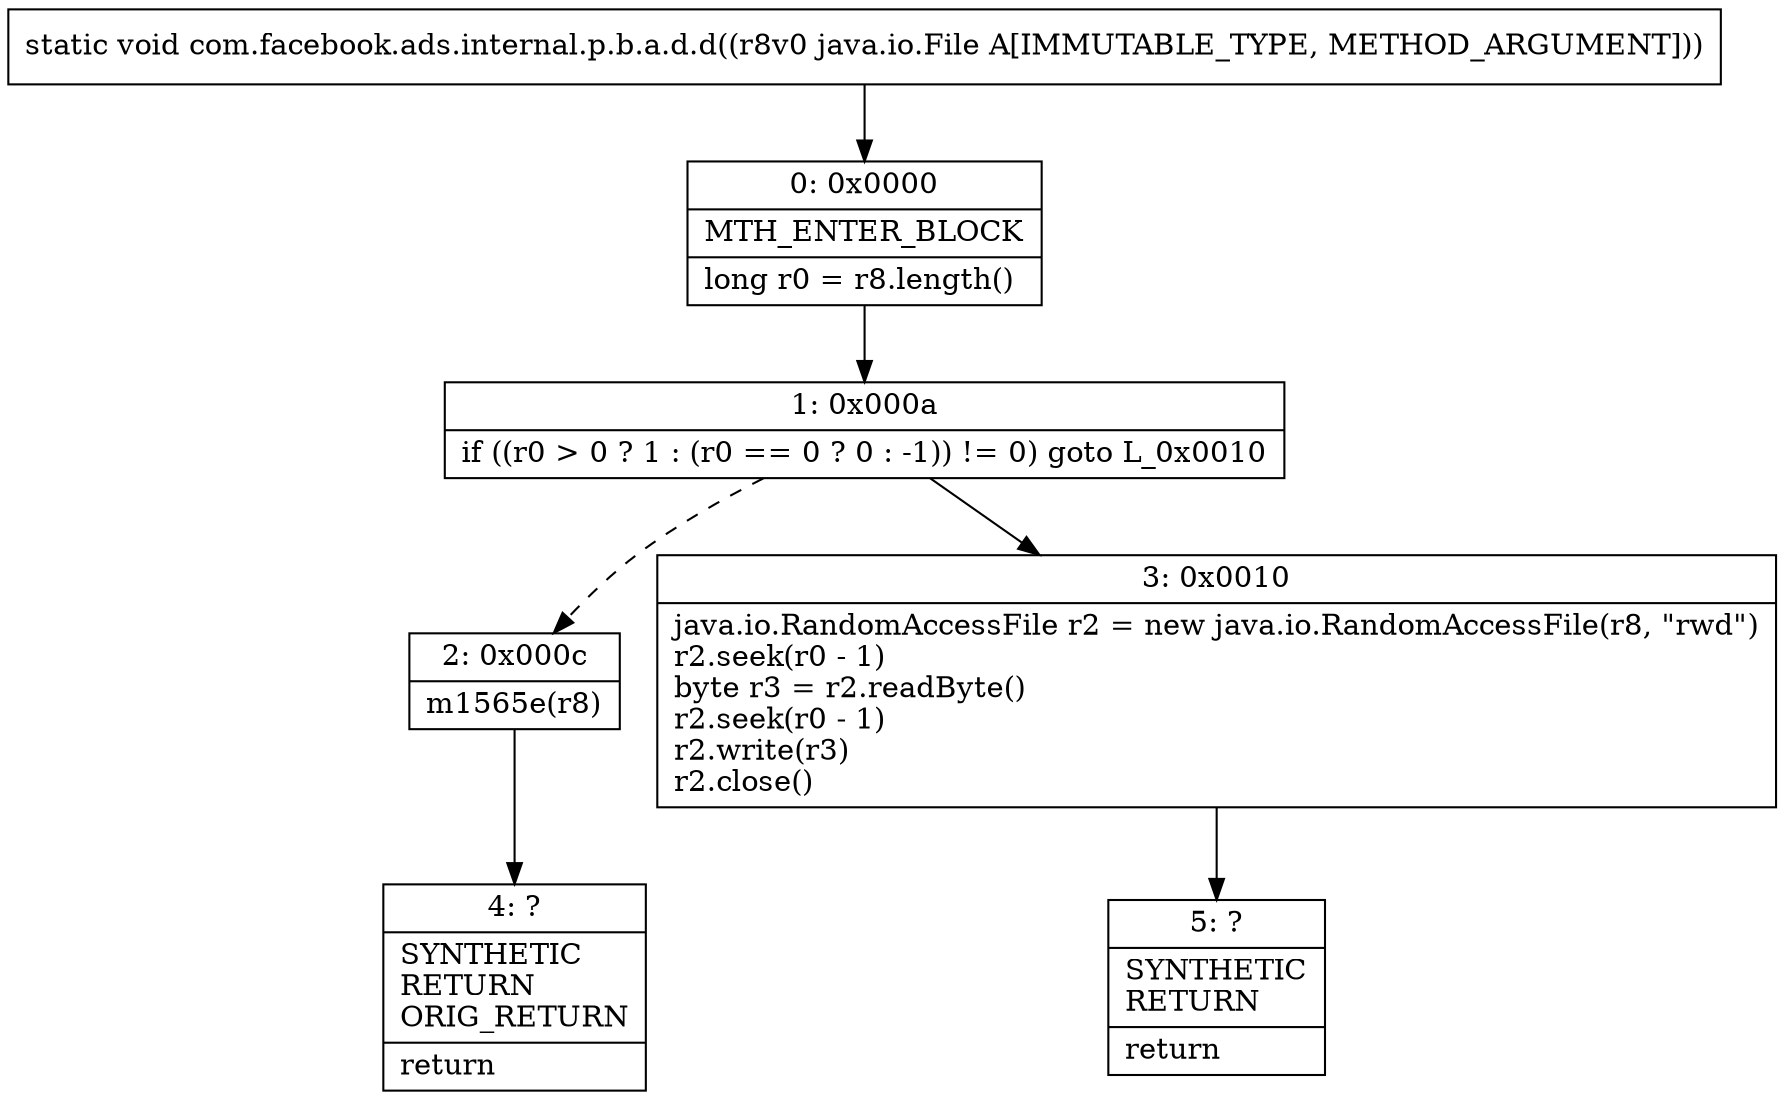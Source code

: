 digraph "CFG forcom.facebook.ads.internal.p.b.a.d.d(Ljava\/io\/File;)V" {
Node_0 [shape=record,label="{0\:\ 0x0000|MTH_ENTER_BLOCK\l|long r0 = r8.length()\l}"];
Node_1 [shape=record,label="{1\:\ 0x000a|if ((r0 \> 0 ? 1 : (r0 == 0 ? 0 : \-1)) != 0) goto L_0x0010\l}"];
Node_2 [shape=record,label="{2\:\ 0x000c|m1565e(r8)\l}"];
Node_3 [shape=record,label="{3\:\ 0x0010|java.io.RandomAccessFile r2 = new java.io.RandomAccessFile(r8, \"rwd\")\lr2.seek(r0 \- 1)\lbyte r3 = r2.readByte()\lr2.seek(r0 \- 1)\lr2.write(r3)\lr2.close()\l}"];
Node_4 [shape=record,label="{4\:\ ?|SYNTHETIC\lRETURN\lORIG_RETURN\l|return\l}"];
Node_5 [shape=record,label="{5\:\ ?|SYNTHETIC\lRETURN\l|return\l}"];
MethodNode[shape=record,label="{static void com.facebook.ads.internal.p.b.a.d.d((r8v0 java.io.File A[IMMUTABLE_TYPE, METHOD_ARGUMENT])) }"];
MethodNode -> Node_0;
Node_0 -> Node_1;
Node_1 -> Node_2[style=dashed];
Node_1 -> Node_3;
Node_2 -> Node_4;
Node_3 -> Node_5;
}

